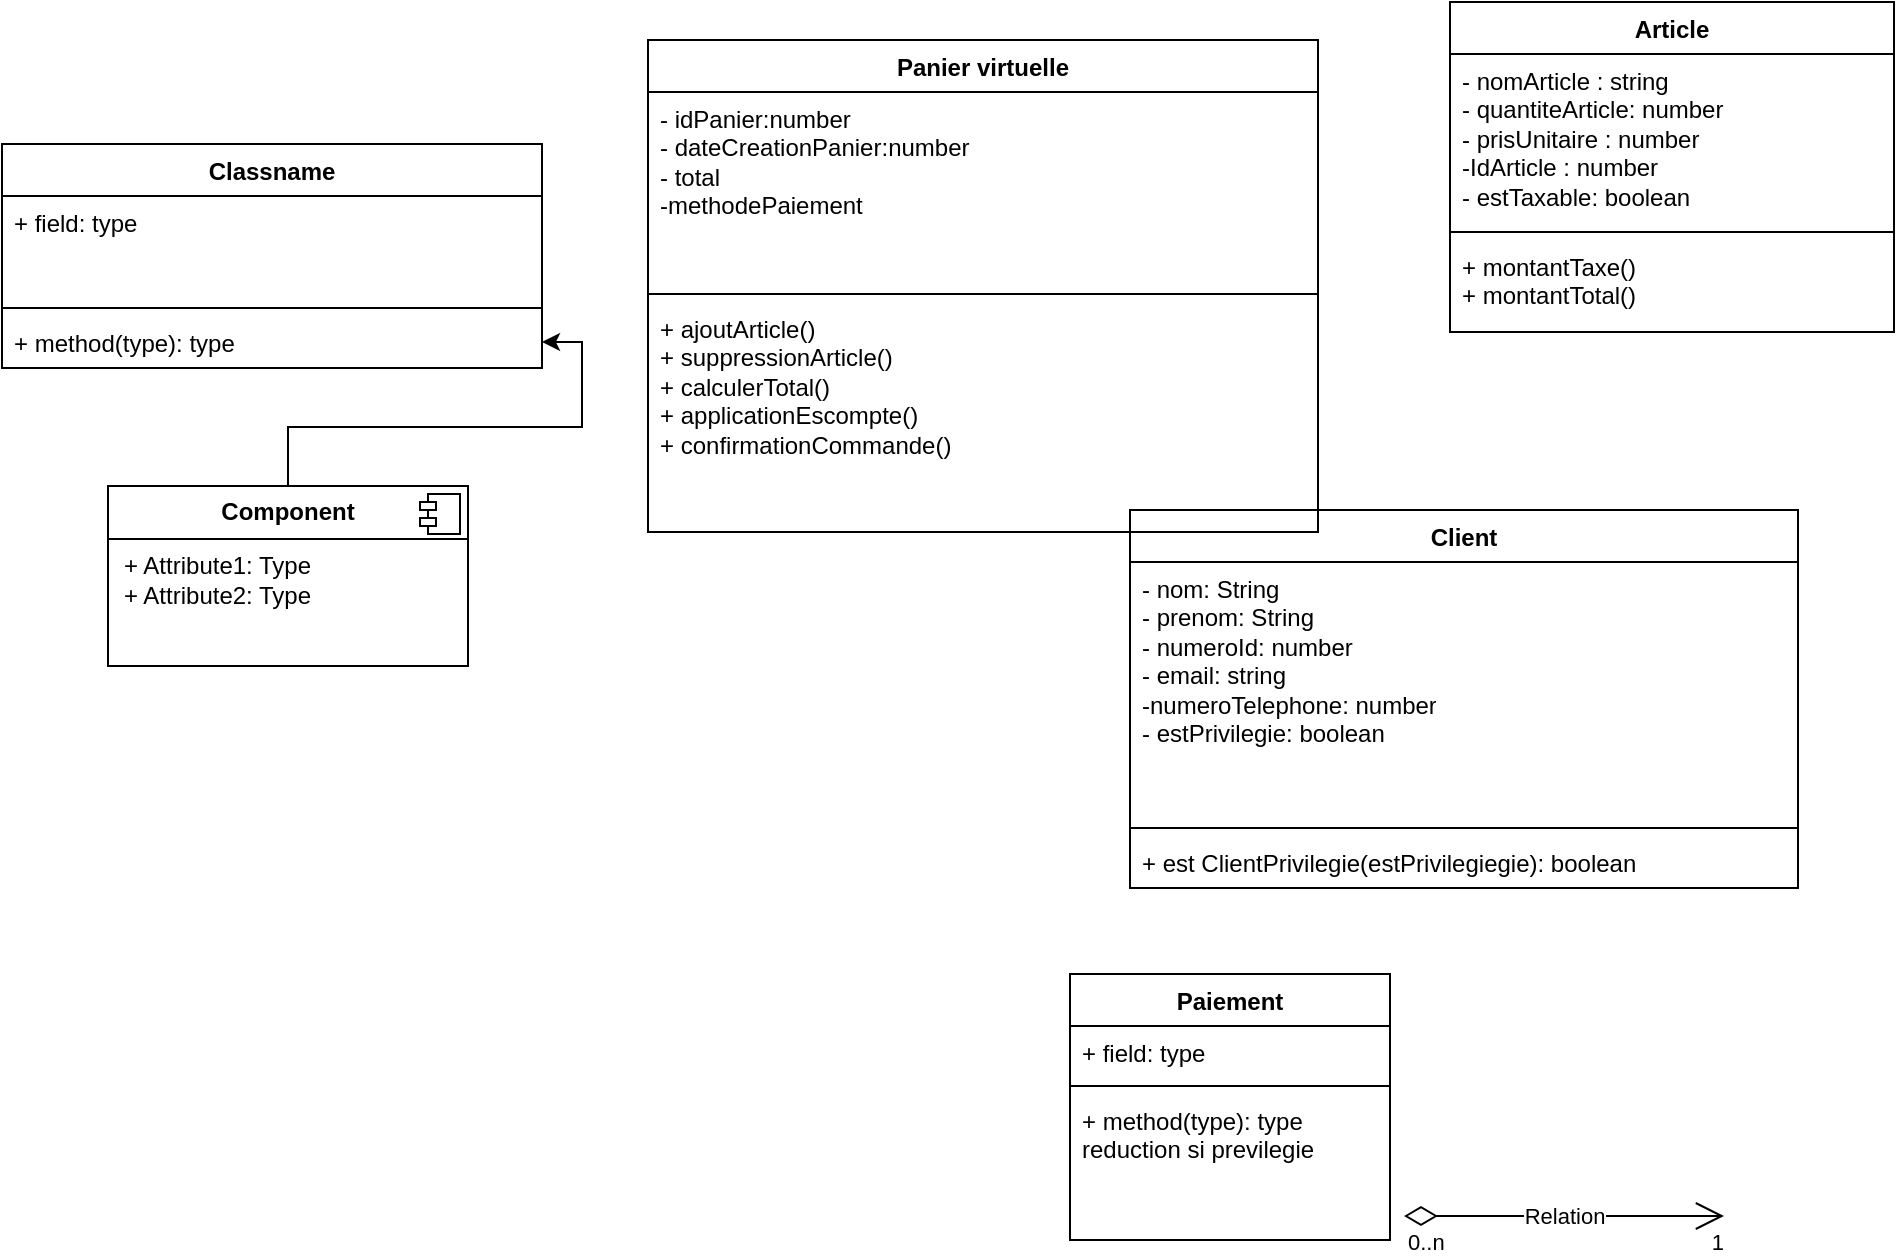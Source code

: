 <mxfile version="26.1.1" pages="2">
  <diagram name="Page-1" id="LhkC0GKqJQl8EqU11tic">
    <mxGraphModel dx="913" dy="965" grid="0" gridSize="10" guides="1" tooltips="1" connect="1" arrows="1" fold="1" page="0" pageScale="1" pageWidth="850" pageHeight="1100" math="0" shadow="0">
      <root>
        <mxCell id="0" />
        <mxCell id="1" parent="0" />
        <mxCell id="y0F5sRRlfPdBhK9bxvjx-1" value="Article" style="swimlane;fontStyle=1;align=center;verticalAlign=top;childLayout=stackLayout;horizontal=1;startSize=26;horizontalStack=0;resizeParent=1;resizeParentMax=0;resizeLast=0;collapsible=1;marginBottom=0;whiteSpace=wrap;html=1;" parent="1" vertex="1">
          <mxGeometry x="365" y="-359" width="222" height="165" as="geometry" />
        </mxCell>
        <mxCell id="y0F5sRRlfPdBhK9bxvjx-2" value="&lt;div&gt;- nomArticle : string&lt;/div&gt;&lt;div&gt;- quantiteArticle: number&lt;br&gt;- prisUnitaire : number&lt;/div&gt;&lt;div&gt;-IdArticle : number&lt;br&gt;- estTaxable: boolean&lt;br&gt;&lt;br&gt;&lt;/div&gt;" style="text;strokeColor=none;fillColor=none;align=left;verticalAlign=top;spacingLeft=4;spacingRight=4;overflow=hidden;rotatable=0;points=[[0,0.5],[1,0.5]];portConstraint=eastwest;whiteSpace=wrap;html=1;" parent="y0F5sRRlfPdBhK9bxvjx-1" vertex="1">
          <mxGeometry y="26" width="222" height="85" as="geometry" />
        </mxCell>
        <mxCell id="y0F5sRRlfPdBhK9bxvjx-3" value="" style="line;strokeWidth=1;fillColor=none;align=left;verticalAlign=middle;spacingTop=-1;spacingLeft=3;spacingRight=3;rotatable=0;labelPosition=right;points=[];portConstraint=eastwest;strokeColor=inherit;" parent="y0F5sRRlfPdBhK9bxvjx-1" vertex="1">
          <mxGeometry y="111" width="222" height="8" as="geometry" />
        </mxCell>
        <mxCell id="y0F5sRRlfPdBhK9bxvjx-4" value="+ montantTaxe()&lt;div&gt;+ montantTotal()&lt;/div&gt;" style="text;strokeColor=none;fillColor=none;align=left;verticalAlign=top;spacingLeft=4;spacingRight=4;overflow=hidden;rotatable=0;points=[[0,0.5],[1,0.5]];portConstraint=eastwest;whiteSpace=wrap;html=1;" parent="y0F5sRRlfPdBhK9bxvjx-1" vertex="1">
          <mxGeometry y="119" width="222" height="46" as="geometry" />
        </mxCell>
        <mxCell id="vKdj8ruJpH2rpbCoqokS-1" value="Client" style="swimlane;fontStyle=1;align=center;verticalAlign=top;childLayout=stackLayout;horizontal=1;startSize=26;horizontalStack=0;resizeParent=1;resizeParentMax=0;resizeLast=0;collapsible=1;marginBottom=0;whiteSpace=wrap;html=1;" parent="1" vertex="1">
          <mxGeometry x="205" y="-105" width="334" height="189" as="geometry" />
        </mxCell>
        <mxCell id="vKdj8ruJpH2rpbCoqokS-2" value="&lt;div&gt;&lt;div&gt;- nom: String&lt;/div&gt;&lt;/div&gt;&lt;div&gt;- prenom: String&lt;br&gt;- numeroId: number&lt;/div&gt;&lt;div&gt;- email: string&lt;/div&gt;&lt;div&gt;-numeroTelephone: number&lt;/div&gt;&lt;div&gt;- estPrivilegie: boolean&lt;/div&gt;" style="text;strokeColor=none;fillColor=none;align=left;verticalAlign=top;spacingLeft=4;spacingRight=4;overflow=hidden;rotatable=0;points=[[0,0.5],[1,0.5]];portConstraint=eastwest;whiteSpace=wrap;html=1;" parent="vKdj8ruJpH2rpbCoqokS-1" vertex="1">
          <mxGeometry y="26" width="334" height="129" as="geometry" />
        </mxCell>
        <mxCell id="vKdj8ruJpH2rpbCoqokS-3" value="" style="line;strokeWidth=1;fillColor=none;align=left;verticalAlign=middle;spacingTop=-1;spacingLeft=3;spacingRight=3;rotatable=0;labelPosition=right;points=[];portConstraint=eastwest;strokeColor=inherit;" parent="vKdj8ruJpH2rpbCoqokS-1" vertex="1">
          <mxGeometry y="155" width="334" height="8" as="geometry" />
        </mxCell>
        <mxCell id="vKdj8ruJpH2rpbCoqokS-4" value="+ est ClientPrivilegie(estPrivilegiegie): boolean" style="text;strokeColor=none;fillColor=none;align=left;verticalAlign=top;spacingLeft=4;spacingRight=4;overflow=hidden;rotatable=0;points=[[0,0.5],[1,0.5]];portConstraint=eastwest;whiteSpace=wrap;html=1;" parent="vKdj8ruJpH2rpbCoqokS-1" vertex="1">
          <mxGeometry y="163" width="334" height="26" as="geometry" />
        </mxCell>
        <mxCell id="vKdj8ruJpH2rpbCoqokS-5" value="Panier virtuelle" style="swimlane;fontStyle=1;align=center;verticalAlign=top;childLayout=stackLayout;horizontal=1;startSize=26;horizontalStack=0;resizeParent=1;resizeParentMax=0;resizeLast=0;collapsible=1;marginBottom=0;whiteSpace=wrap;html=1;" parent="1" vertex="1">
          <mxGeometry x="-36" y="-340" width="335" height="246" as="geometry">
            <mxRectangle x="-514" y="12" width="114" height="26" as="alternateBounds" />
          </mxGeometry>
        </mxCell>
        <mxCell id="vKdj8ruJpH2rpbCoqokS-6" value="&lt;div&gt;- idPanier:number&lt;/div&gt;&lt;div&gt;&lt;span style=&quot;background-color: transparent; color: light-dark(rgb(0, 0, 0), rgb(255, 255, 255));&quot;&gt;- dateCreationPanier:number&lt;/span&gt;&lt;/div&gt;&lt;div&gt;- total&lt;/div&gt;&lt;div&gt;-methodePaiement&lt;/div&gt;" style="text;strokeColor=none;fillColor=none;align=left;verticalAlign=top;spacingLeft=4;spacingRight=4;overflow=hidden;rotatable=0;points=[[0,0.5],[1,0.5]];portConstraint=eastwest;whiteSpace=wrap;html=1;" parent="vKdj8ruJpH2rpbCoqokS-5" vertex="1">
          <mxGeometry y="26" width="335" height="97" as="geometry" />
        </mxCell>
        <mxCell id="vKdj8ruJpH2rpbCoqokS-7" value="" style="line;strokeWidth=1;fillColor=none;align=left;verticalAlign=middle;spacingTop=-1;spacingLeft=3;spacingRight=3;rotatable=0;labelPosition=right;points=[];portConstraint=eastwest;strokeColor=inherit;" parent="vKdj8ruJpH2rpbCoqokS-5" vertex="1">
          <mxGeometry y="123" width="335" height="8" as="geometry" />
        </mxCell>
        <mxCell id="vKdj8ruJpH2rpbCoqokS-8" value="&lt;div&gt;+ ajoutArticle()&lt;/div&gt;&lt;div&gt;+ suppressionArticle()&lt;/div&gt;&lt;div&gt;+ calculerTotal()&lt;/div&gt;&lt;div&gt;+ applicationEscompte()&lt;/div&gt;&lt;div&gt;+ confirmationCommande()&lt;/div&gt;" style="text;strokeColor=none;fillColor=none;align=left;verticalAlign=top;spacingLeft=4;spacingRight=4;overflow=hidden;rotatable=0;points=[[0,0.5],[1,0.5]];portConstraint=eastwest;whiteSpace=wrap;html=1;" parent="vKdj8ruJpH2rpbCoqokS-5" vertex="1">
          <mxGeometry y="131" width="335" height="115" as="geometry" />
        </mxCell>
        <mxCell id="vKdj8ruJpH2rpbCoqokS-9" value="Paiement" style="swimlane;fontStyle=1;align=center;verticalAlign=top;childLayout=stackLayout;horizontal=1;startSize=26;horizontalStack=0;resizeParent=1;resizeParentMax=0;resizeLast=0;collapsible=1;marginBottom=0;whiteSpace=wrap;html=1;" parent="1" vertex="1">
          <mxGeometry x="175" y="127" width="160" height="133" as="geometry" />
        </mxCell>
        <mxCell id="vKdj8ruJpH2rpbCoqokS-10" value="+ field: type" style="text;strokeColor=none;fillColor=none;align=left;verticalAlign=top;spacingLeft=4;spacingRight=4;overflow=hidden;rotatable=0;points=[[0,0.5],[1,0.5]];portConstraint=eastwest;whiteSpace=wrap;html=1;" parent="vKdj8ruJpH2rpbCoqokS-9" vertex="1">
          <mxGeometry y="26" width="160" height="26" as="geometry" />
        </mxCell>
        <mxCell id="vKdj8ruJpH2rpbCoqokS-11" value="" style="line;strokeWidth=1;fillColor=none;align=left;verticalAlign=middle;spacingTop=-1;spacingLeft=3;spacingRight=3;rotatable=0;labelPosition=right;points=[];portConstraint=eastwest;strokeColor=inherit;" parent="vKdj8ruJpH2rpbCoqokS-9" vertex="1">
          <mxGeometry y="52" width="160" height="8" as="geometry" />
        </mxCell>
        <mxCell id="vKdj8ruJpH2rpbCoqokS-12" value="+ method(type): type&lt;div&gt;reduction si previlegie&lt;/div&gt;" style="text;strokeColor=none;fillColor=none;align=left;verticalAlign=top;spacingLeft=4;spacingRight=4;overflow=hidden;rotatable=0;points=[[0,0.5],[1,0.5]];portConstraint=eastwest;whiteSpace=wrap;html=1;" parent="vKdj8ruJpH2rpbCoqokS-9" vertex="1">
          <mxGeometry y="60" width="160" height="73" as="geometry" />
        </mxCell>
        <mxCell id="vKdj8ruJpH2rpbCoqokS-13" value="Classname" style="swimlane;fontStyle=1;align=center;verticalAlign=top;childLayout=stackLayout;horizontal=1;startSize=26;horizontalStack=0;resizeParent=1;resizeParentMax=0;resizeLast=0;collapsible=1;marginBottom=0;whiteSpace=wrap;html=1;" parent="1" vertex="1">
          <mxGeometry x="-359" y="-288" width="270" height="112" as="geometry" />
        </mxCell>
        <mxCell id="vKdj8ruJpH2rpbCoqokS-14" value="+ field: type" style="text;strokeColor=none;fillColor=none;align=left;verticalAlign=top;spacingLeft=4;spacingRight=4;overflow=hidden;rotatable=0;points=[[0,0.5],[1,0.5]];portConstraint=eastwest;whiteSpace=wrap;html=1;" parent="vKdj8ruJpH2rpbCoqokS-13" vertex="1">
          <mxGeometry y="26" width="270" height="52" as="geometry" />
        </mxCell>
        <mxCell id="vKdj8ruJpH2rpbCoqokS-15" value="" style="line;strokeWidth=1;fillColor=none;align=left;verticalAlign=middle;spacingTop=-1;spacingLeft=3;spacingRight=3;rotatable=0;labelPosition=right;points=[];portConstraint=eastwest;strokeColor=inherit;" parent="vKdj8ruJpH2rpbCoqokS-13" vertex="1">
          <mxGeometry y="78" width="270" height="8" as="geometry" />
        </mxCell>
        <mxCell id="vKdj8ruJpH2rpbCoqokS-16" value="+ method(type): type" style="text;strokeColor=none;fillColor=none;align=left;verticalAlign=top;spacingLeft=4;spacingRight=4;overflow=hidden;rotatable=0;points=[[0,0.5],[1,0.5]];portConstraint=eastwest;whiteSpace=wrap;html=1;" parent="vKdj8ruJpH2rpbCoqokS-13" vertex="1">
          <mxGeometry y="86" width="270" height="26" as="geometry" />
        </mxCell>
        <mxCell id="vKdj8ruJpH2rpbCoqokS-17" value="Relation" style="endArrow=open;html=1;endSize=12;startArrow=diamondThin;startSize=14;startFill=0;edgeStyle=orthogonalEdgeStyle;rounded=0;" parent="1" edge="1">
          <mxGeometry relative="1" as="geometry">
            <mxPoint x="342" y="248" as="sourcePoint" />
            <mxPoint x="502" y="248" as="targetPoint" />
          </mxGeometry>
        </mxCell>
        <mxCell id="vKdj8ruJpH2rpbCoqokS-18" value="0..n" style="edgeLabel;resizable=0;html=1;align=left;verticalAlign=top;" parent="vKdj8ruJpH2rpbCoqokS-17" connectable="0" vertex="1">
          <mxGeometry x="-1" relative="1" as="geometry" />
        </mxCell>
        <mxCell id="vKdj8ruJpH2rpbCoqokS-19" value="1" style="edgeLabel;resizable=0;html=1;align=right;verticalAlign=top;" parent="vKdj8ruJpH2rpbCoqokS-17" connectable="0" vertex="1">
          <mxGeometry x="1" relative="1" as="geometry" />
        </mxCell>
        <mxCell id="vKdj8ruJpH2rpbCoqokS-22" value="" style="edgeStyle=orthogonalEdgeStyle;rounded=0;orthogonalLoop=1;jettySize=auto;html=1;" parent="1" source="vKdj8ruJpH2rpbCoqokS-20" target="vKdj8ruJpH2rpbCoqokS-16" edge="1">
          <mxGeometry relative="1" as="geometry" />
        </mxCell>
        <mxCell id="vKdj8ruJpH2rpbCoqokS-20" value="&lt;p style=&quot;margin:0px;margin-top:6px;text-align:center;&quot;&gt;&lt;b&gt;Component&lt;/b&gt;&lt;/p&gt;&lt;hr size=&quot;1&quot; style=&quot;border-style:solid;&quot;/&gt;&lt;p style=&quot;margin:0px;margin-left:8px;&quot;&gt;+ Attribute1: Type&lt;br/&gt;+ Attribute2: Type&lt;/p&gt;" style="align=left;overflow=fill;html=1;dropTarget=0;whiteSpace=wrap;" parent="1" vertex="1">
          <mxGeometry x="-306" y="-117" width="180" height="90" as="geometry" />
        </mxCell>
        <mxCell id="vKdj8ruJpH2rpbCoqokS-21" value="" style="shape=component;jettyWidth=8;jettyHeight=4;" parent="vKdj8ruJpH2rpbCoqokS-20" vertex="1">
          <mxGeometry x="1" width="20" height="20" relative="1" as="geometry">
            <mxPoint x="-24" y="4" as="offset" />
          </mxGeometry>
        </mxCell>
      </root>
    </mxGraphModel>
  </diagram>
  <diagram id="qk8H1CshacFP2wpFvfV3" name="Page-2">
    <mxGraphModel dx="513" dy="608" grid="0" gridSize="10" guides="1" tooltips="1" connect="1" arrows="1" fold="1" page="0" pageScale="1" pageWidth="850" pageHeight="1100" math="0" shadow="0">
      <root>
        <mxCell id="0" />
        <mxCell id="1" parent="0" />
      </root>
    </mxGraphModel>
  </diagram>
</mxfile>
